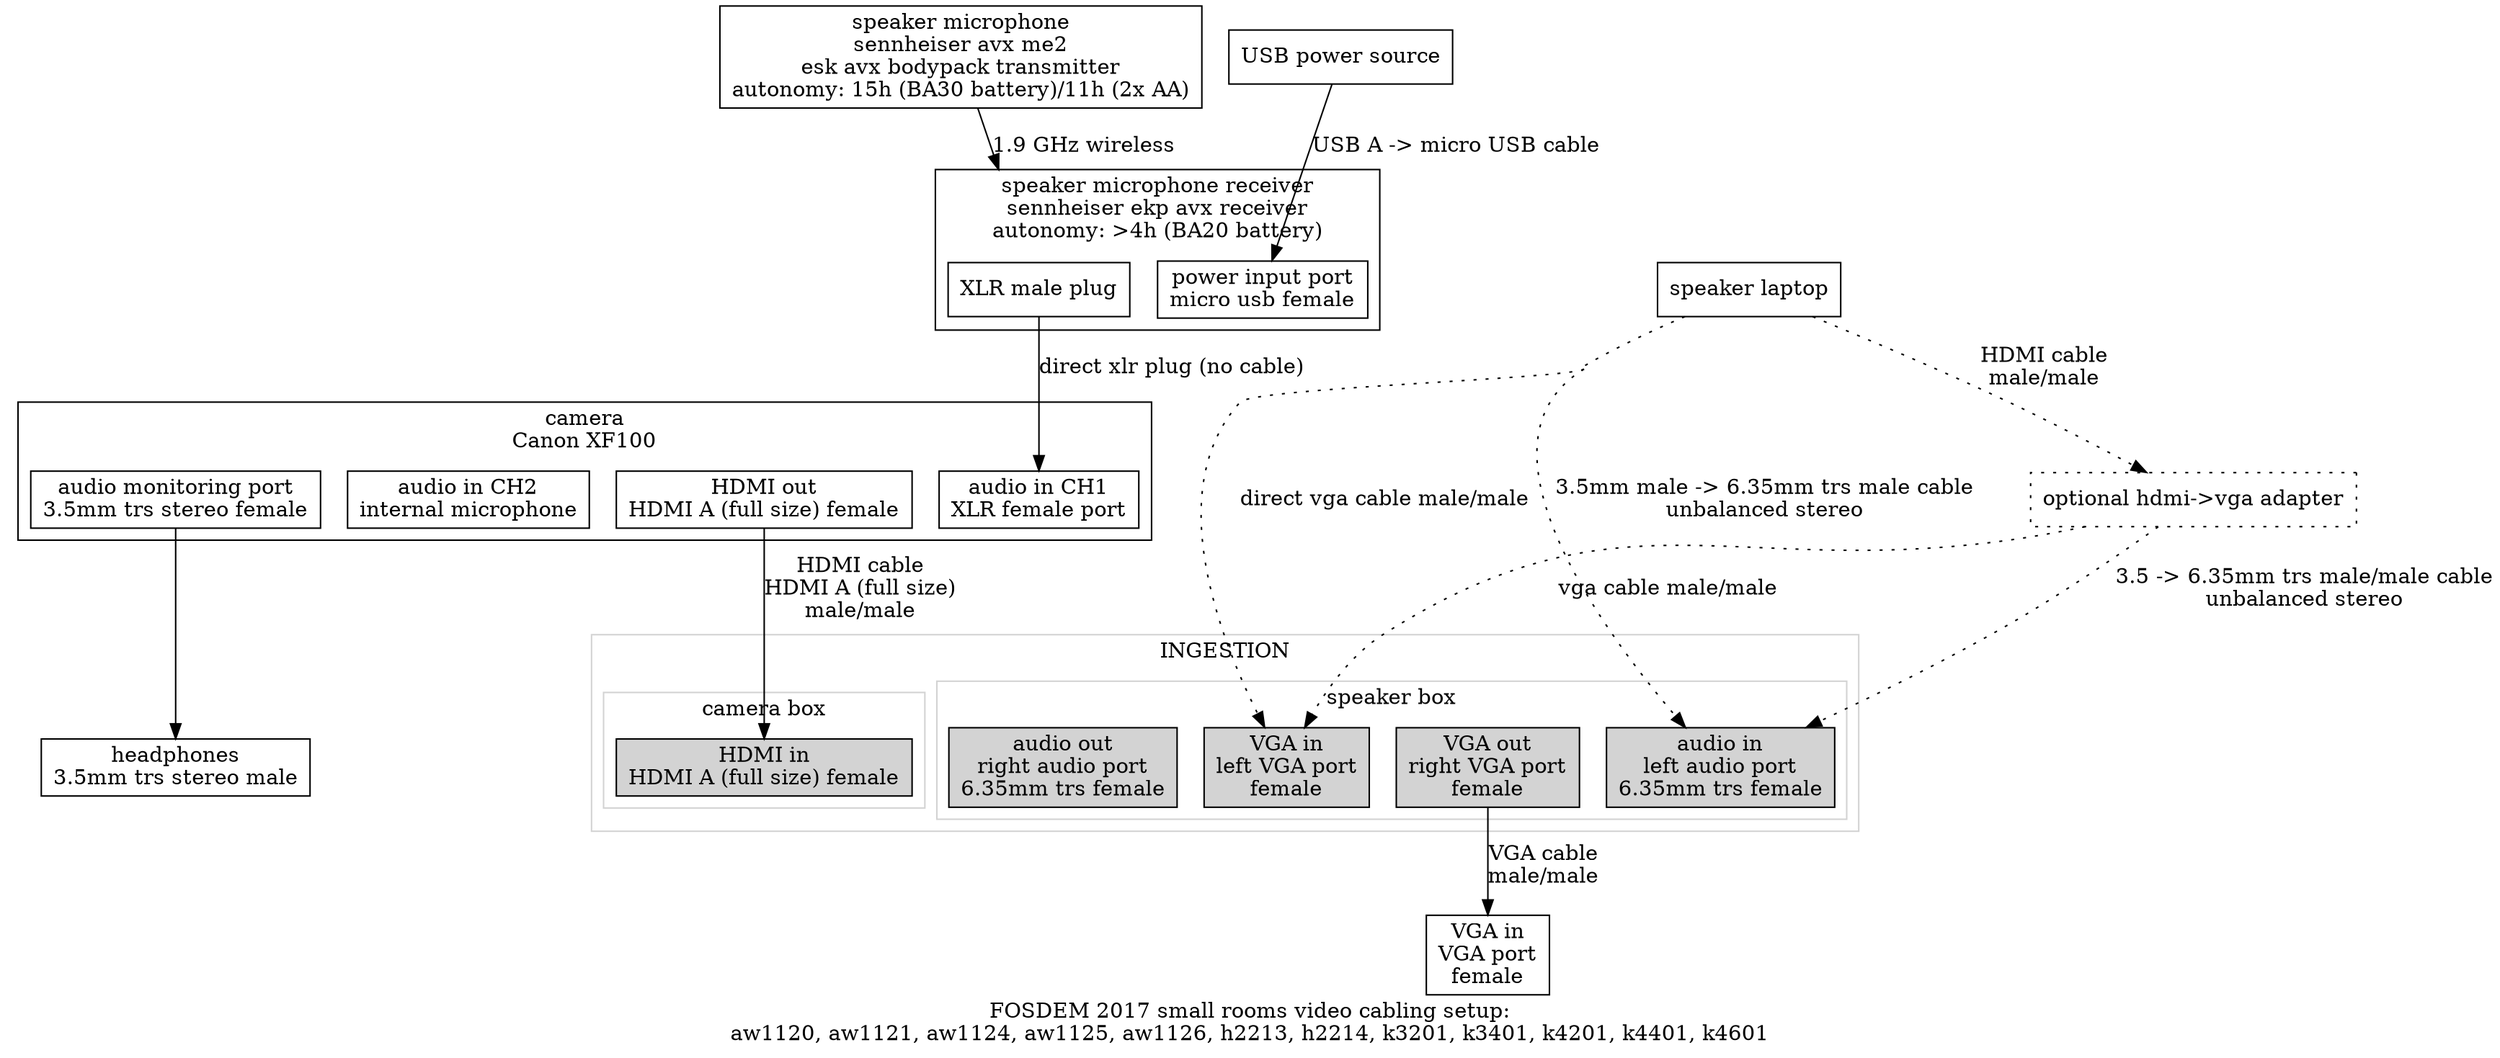digraph G {
	label = "FOSDEM 2017 small rooms video cabling setup:\naw1120, aw1121, aw1124, aw1125, aw1126, h2213, h2214, k3201, k3401, k4201, k4401, k4601";
	concentrate = true;
	compound = true;
	node [shape = box];
	speaker_microphone [label="speaker microphone\nsennheiser avx me2\nesk avx bodypack transmitter\nautonomy: 15h (BA30 battery)/11h (2x AA)", URL="https://en-us.sennheiser.com/global-downloads/file/6524/AVX_Manual_06_2015_EN.pdf"];
	subgraph cluster_speaker_microphone_receiver {
		label = "speaker microphone receiver\nsennheiser ekp avx receiver\nautonomy: >4h (BA20 battery)"
		URL = "https://en-us.sennheiser.com/global-downloads/file/6524/AVX_Manual_06_2015_EN.pdf";
		speaker_microphone_receiver_usb_power_connector [label = "power input port\nmicro usb female"];
		speaker_microphone_receiver_xlr_connector [label = "XLR male plug"];
	}
	speaker_microphone_receiver_charger [label = "USB power source"];
	speaker_laptop [label = "speaker laptop"];
	speaker_laptop_optional_adapter [label = "optional hdmi->vga adapter", style="dotted"];
	subgraph cluster_camera {
		label = "camera\nCanon XF100"
		URL = "http://downloads.canon.com/cpr/software/video/Canon_XF100_XF105_Instruction_Manual.pdf";
		camera_xlr_in [label = "audio in CH1\nXLR female port"];
		camera_hdmi_out [label = "HDMI out\nHDMI A (full size) female"];
		camera_internal_mic [label="audio in CH2\ninternal microphone"];
		camera_audio_monitor [label="audio monitoring port\n3.5mm trs stereo female"]
	}

	subgraph fosdem_network {
		subgraph cluster_room {
			#style = filled;
			color = lightgrey;
			node [style = filled];
			//parts
			subgraph cluster_cam_box {
				label = "camera box";
				URL = "https://github.com/FOSDEM/video";
				cam_box_hdmi_in [label="HDMI in\nHDMI A (full size) female"];
			}
			subgraph cluster_speaker_box {
				label = "speaker box";
				URL = "https://github.com/FOSDEM/video";
				speaker_box_vga_in [label="VGA in\nleft VGA port\nfemale"];
				speaker_box_vga_out [label="VGA out\nright VGA port\nfemale"];
				speaker_box_audio_in [label="audio in\nleft audio port\n6.35mm trs female"];
				speaker_box_audio_out [label="audio out\nright audio port\n6.35mm trs female"];
			}
			label = "INGESTION";
		}

	}

	room_projector [label="VGA in\nVGA port\nfemale"];
	headphones [label="headphones\n3.5mm trs stereo male"];

	speaker_microphone -> speaker_microphone_receiver_xlr_connector [label = "1.9 GHz wireless", lhead = cluster_speaker_microphone_receiver ];
	speaker_microphone_receiver_charger -> speaker_microphone_receiver_usb_power_connector [label = "USB A -> micro USB cable"];
	speaker_microphone_receiver_xlr_connector -> camera_xlr_in [label = "direct xlr plug (no cable)"];
	speaker_laptop -> speaker_box_vga_in [label = "direct vga cable male/male", style="dotted"];
	speaker_laptop -> speaker_box_audio_in [label = "3.5mm male -> 6.35mm trs male cable\nunbalanced stereo", style = "dotted"];
	speaker_laptop -> speaker_laptop_optional_adapter [label = "HDMI cable\nmale/male", style = "dotted"];
	speaker_laptop_optional_adapter -> speaker_box_vga_in [label = "vga cable male/male", style = "dotted"];
	speaker_laptop_optional_adapter -> speaker_box_audio_in [label = "3.5 -> 6.35mm trs male/male cable\nunbalanced stereo", style = "dotted"];
	camera_hdmi_out -> cam_box_hdmi_in [label = "HDMI cable\nHDMI A (full size)\nmale/male"];
	speaker_box_vga_out -> room_projector [label = "VGA cable\nmale/male"];
	camera_audio_monitor -> headphones;
}
